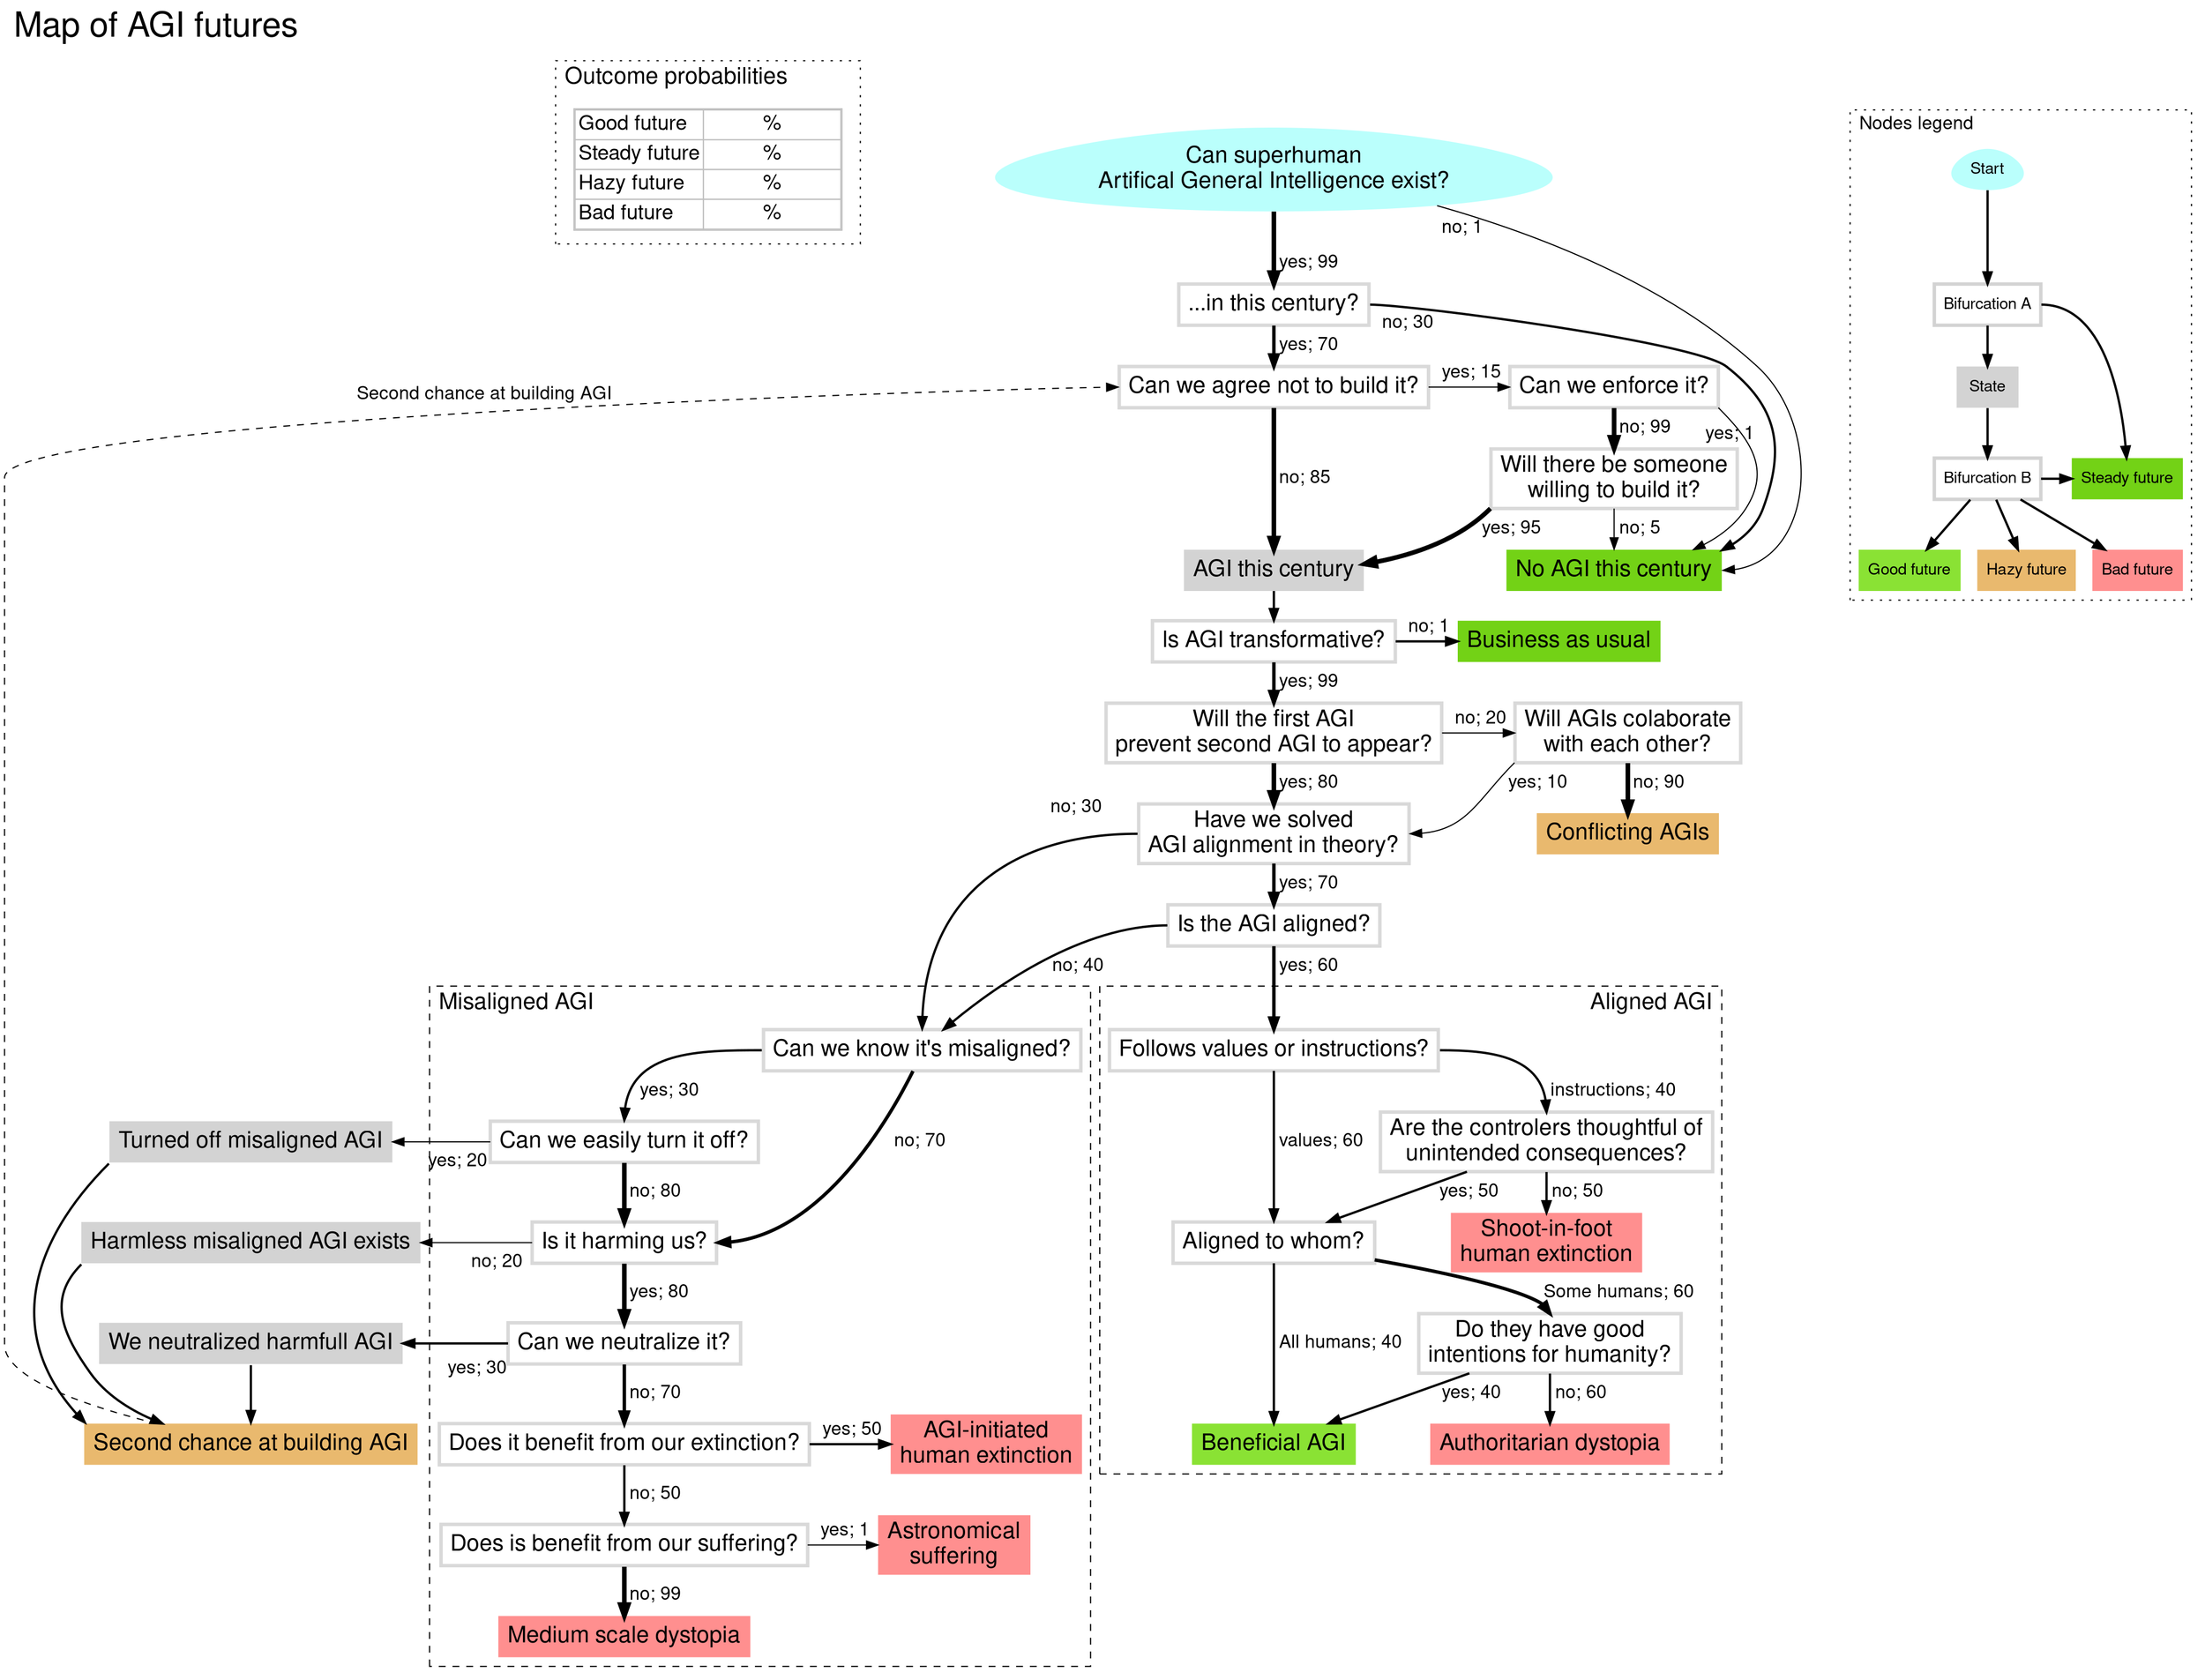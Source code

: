 
# Palette used:
# Steady end-node: #73d216 (chameleon mid)
# Good end-node: #8ae234   (chameleon highlight)
# Uncertain end-node: #e9b96e (chocolate higlight)
# Bad end-node: #ef2929	(scalet red highlight)
# State node: #d3d7cf	(aluminium mid)


digraph G {

  // x and y min-nodes-distance, defaults: 0.25 & 0.5
  nodesep="0.20" 
  ranksep="0.25" 
    
  graph [
    label="Map of AGI futures"
    labelloc = t
    labeljust = l
	fontname = "Helvetica,Arial,sans-serif"
	fontsize = 30
	layout = dot
	rankdir = TB
	newrank = true
	#splines=ortho
	#splines=curved
	splines=true
  ]  
  
  node [
        id="\N" // use the node name as svg id
        href="#\N"
	//	style=filled
	//	shape=rect
    	penwidth=3
    	color="#d9d9d9"
	//	pencolor="#00000044" // frames color
		fontname="Helvetica,Arial,sans-serif"
        fontsize=20 // 14 is default
	//	shape=plaintext
	    shape=box
	]

    edge [
        // use the nodes name as svg id; 
        // this might not be unique if graph has two similar arrows
        // \E includes edge position information :c, :sw, thus we use \T and \H instead.
        id="\T->\H"
        href="#\T" // we point to source node in FAQ, since it provides support for the choices.
    //	arrowsize=0.5
    	fontname="Helvetica,Arial,sans-serif"
        fontsize=16 // 14 is default
    //	labeldistance=3
    //	labelfontcolor="#00000080"
    	penwidth=2
    //	style=dotted // dotted style symbolizes data transfer
      
    ]


  subgraph cluster_outcomes {
    graph[
    #style=filled
    #color=lightgrey
    style=dotted
    #color=lightblue
    label="Outcome probabilities";
    fontsize = 20
    labelloc=t
    labeljust=l
    # margin="8,8"

    ]

  {
  
  node[
      color=grey
      fillcolor=none
      shape=box
      style=filled
      fontsize=18
      class="outcome-node"
  ] 

    outcomes [
        shape=plaintext
        label=< 
        <table cellspacing="0">
        <tr><td align="left">Good future</td><td width="120" id="good_future_value">%</td></tr>
        <tr><td align="left">Steady future</td><td id="steady_future_value">%</td></tr>
        <tr><td align="left">Hazy future</td><td id="uncertain_future_value">%</td></tr>
        <tr><td align="left">Bad future</td><td id="bad_future_value">%</td></tr>
        </table> 
        >
    ]

  }

  }



  // stylesheet = "https://g3doc.corp.google.com/frameworks/g3doc/includes/graphviz-style.css"
  can_agi_exist
  [
    label="Can superhuman\nArtifical General Intelligence exist?"
    //shape=diamond
    shape=egg
    // shape=trapezium
    // shape=plain
    //shape=oval
    //shape=box
    style=filled fillcolor="#bafffc" 
    color=none 
    class="start-node"
  ]

  
  
  {
      
  node[
      color=none
      //shape=rectangle
      shape=box
      //shape=egg
      style=filled
  ]
  
  ai_this_century [
    class="state-node"
    label= "AGI this century"
    fillcolor=lightgray
   ]

  {
  node[
    fillcolor="#e9b96e"
   class="end-node uncertain-future"
   ]
  second_chance_for_ai [
  ]
  
 conflicting_ais [label="Conflicting AGIs" ]
  }

  {
  node[
   fillcolor="#ff8f8f"
   class="end-node bad-future"
   ]
  astro_suffering
  medium_scale_dystopia
  ai_kills_humans
  aligned_ai_human_extinction
  authoritarian_dystopia
  }

  {
  node[
   class="end-node steady-future"
   ]
  no_ai_this_century [fillcolor="#73d216" ]
  business_as_usual [ label= "Business as usual" fillcolor="#73d216" ]
  }
  
  # agi_utopia [ label="AGI Utopia" fillcolor="#94ff8f"]
  agi_utopia [ 
    label="Beneficial AGI" 
    fillcolor="#8ae234"
    class="end-node good-future"
    ]
  # "Peaceful human extinction"[fillcolor="#e3b591"]
  
  {
  node[
   class="state-node"
   fillcolor=lightgray
   ]
 created_inefectual_ai 
 humans_killed_harmfull_ai 
 offed_misaligned_ai 
 }
 

  
  
  }
  
  will_ai_collaborate_with_ai [label="Will AGIs colaborate\nwith each other?" ]
  can_agi_exist_this_century [label="...in this century?"]
  
  can_agi_exist -> can_agi_exist_this_century [
      label=<&nbsp;yes; 99>
      #labeldistance=3
      weight=3 
      penwidth=4]
      
      
  no_ai_this_century [label="No AGI this century"]
  
  can_agi_exist -> no_ai_this_century [
      taillabel=<no; 1> 
      labeldistance=3
      tailport=c
      headport=e
      penwidth=1 
      weight=0
      ]
 can_agi_exist_this_century -> can_we_agree_no_ai [
     label=<&nbsp;yes; 70> 
     weight=10 
     penwidth=3]
  can_agi_exist_this_century -> no_ai_this_century [
      taillabel=<&nbsp;no; 30> 
      labeldistance=3.5
      tailport=e
      #headport=c
      penwidth=2
      weight=1
      ]
  is_alignment_problem_solved -> is_agi_aligned [
      label=<&nbsp;yes; 70> 
      #labeldistance=0
      tailport=s
      headport=n
      weight=10 
      penwidth=3]
 is_alignment_problem_solved -> can_we_detect_misaligned [
      taillabel=<&nbsp;no; 30> 
      labeldistance=6
      tailport=w
      headport=n
      weight=5
      penwidth=2]
  
  
  {rank=same can_we_agree_no_ai can_we_enforce_no_ai}
  
  can_we_agree_no_ai [label="Can we agree not to build it?"]
  can_we_enforce_no_ai [label= "Can we enforce it?"]
  
  can_we_agree_no_ai -> can_we_enforce_no_ai [
      label=<&nbsp;yes; 15> 
      #headport=c
      #tailport=c
      weight=1
      penwidth=1]
  can_we_agree_no_ai -> ai_this_century [
      label=<&nbsp;no; 85> 
      weight=20 
      penwidth=4]

  can_we_enforce_no_ai -> no_ai_this_century [
      taillabel=<&nbsp;yes; 1>
      labeldistance=2.5
      #headport=ne
      tailport=se
      weight=1
      penwidth=1]

  someone_wants_to_build_it[label="Will there be someone\nwilling to build it?"]
  can_we_enforce_no_ai -> someone_wants_to_build_it [
      label=<&nbsp;no; 99> 
      weight=8
      penwidth=4]
 
  someone_wants_to_build_it -> ai_this_century [
      label=<&nbsp;yes; 95> 
      tailport=sw
      headport=c
      weight=1 
      penwidth=4]
  someone_wants_to_build_it -> no_ai_this_century [
      label=<&nbsp;no; 5> 
      #headport=c
      #tailport=c
      weight=10
      penwidth=1]
  
  # "AGI this century" -> "Can AGI be aligned?" [weight=10 penwidth=5]

  is_agi_transformative[label="Is AGI transformative?"]
  {rank=same is_agi_transformative business_as_usual }
  ai_this_century -> is_agi_transformative[
      weight=5
      #minlen=1
      ]
  
  first_ai_kills_other_ais [label="Will the first AGI\nprevent second AGI to appear?"]
  
  is_agi_transformative -> first_ai_kills_other_ais [
      label=<&nbsp;yes; 99> 
      weight=15
      penwidth=3
      ]
  is_agi_transformative -> business_as_usual [
      label=<&nbsp;no; 1>
      tailport=c
      headport=c
      weight=1
    ]
  
  is_alignment_problem_solved [label="Have we solved\nAGI alignment in theory?"]
  
  first_ai_kills_other_ais -> is_alignment_problem_solved [
      label=<&nbsp;yes; 80> 
  weight=20
  penwidth=4
  ] 
  
  
  #{rank=same first_ai_kills_other_ais will_ai_collaborate_with_ai conflicting_ais}
  {rank=same first_ai_kills_other_ais will_ai_collaborate_with_ai}
   first_ai_kills_other_ais -> will_ai_collaborate_with_ai [
      label=<&nbsp;no; 20>
      #tailport=e
      #headport=n
      penwidth=1
      weight=1
      ]
 # first_ai_kills_other_ais -> "It's complicated..." [label=no]

  
  
  will_ai_collaborate_with_ai -> is_alignment_problem_solved [
    label=<&nbsp;yes; 10>
    penwidth=1
    weight=5
    tailport=sw
    headport=e
   ]
  
   #{rank=same will_ai_collaborate_with_ai conflicting_ais}
    will_ai_collaborate_with_ai -> conflicting_ais [
 
    label=<&nbsp;no; 90>
    penwidth=4
    weight=1
    #tailport=w
    #headport=c
   ]
 
  do_they_have_good_intentions [label="Do they have good\nintentions for humanity?"]
  are_they_thoughful [label="Are the controlers thoughtful of\nunintended consequences?"]
   
  aligned_to_whom [ label="Aligned to whom?" ]
  is_agi_aligned [label="Is the AGI aligned?"]

  is_agi_aligned -> agi_protects_users [
      label=<&nbsp;yes; 60> 
      #labeldistance=3.5
      #labelangle=25
      # this weight is crucial for the overall layout
      weight=10
      #weight=80 
      penwidth=3]
      
  is_agi_aligned -> can_we_detect_misaligned[
      label=<&nbsp;no; 40> 
      tailport=w
      headport=c
      weight=1
      penwidth=2
      ]
      
  
  subgraph cluster_aligned {
    graph [style="dashed"
            label="Aligned AGI"
            fontsize = 20
            labelloc=t
            labeljust=r
            ]
            
            
    aligned_to_whom -> agi_utopia [
        label=<&nbsp;All humans; 40> 
        weight=130 
        penwidth=2
    ]
    aligned_to_whom -> do_they_have_good_intentions [
        label=<&nbsp;Some humans; 60> 
        #tail
        #labeldistance=8
        #labelangle=15
        tailport=c
        headport=n
        weight=1
        penwidth=3]
    #"Aligned to whom?" -> "Does AGI decide to\nextinguish humans?" [label=<&nbsp;All sentient beings; 3> weight=1 penwidth=1]
    
    #"Does AGI decide to\nextinguish humans?" -> "Peaceful human extinction" [label=<yes; 20> penwidth=1]
    #"Does AGI decide to\nextinguish humans?" -> "AGI Utopia" [label=<no; 80> weight=80 penwidth=4]
 


    
    #agi_protects_users [label="Does the AGI protect its controlers?"]
    agi_protects_users [label="Follows values or instructions?"]
    
    agi_protects_users -> aligned_to_whom  [
        #label=<&nbsp;yes; 60>
        label=<&nbsp;values; 60> 
    tailport=s
    headport=n
    weight=200]
    
    agi_protects_users -> are_they_thoughful  [
        #label=<&nbsp;no; 40>
        label=<&nbsp;instructions; 40>
    tailport=e
    headport=n
    weight=1
    ]
 
    aligned_ai_human_extinction[ label="Shoot-in-foot\nhuman extinction" ]
    are_they_thoughful ->  aligned_ai_human_extinction [label=<&nbsp;no; 50>  weight=300]
    are_they_thoughful ->  aligned_to_whom [
        label=<&nbsp;yes; 50>  weight=1]
    
    do_they_have_good_intentions -> agi_utopia [
        label=<&nbsp;yes; 40>
        weight=0
        ]
    
    authoritarian_dystopia[label="Authoritarian dystopia"]
    do_they_have_good_intentions -> authoritarian_dystopia [
        label=<&nbsp;no; 60>
        ]
  }
  
 
  
  subgraph cluster_misaligned {
      
    
      
    graph [style="dashed"
    label="Misaligned AGI"
    fontsize = 20
    labelloc=t
    labeljust=l
    ]
    
    can_we_off_it [ label= "Can we easily turn it off?" ]
    
     
    can_we_detect_misaligned [label="Can we know it's misaligned?"]
    
    can_we_detect_misaligned -> can_we_off_it [
        label=<&nbsp;yes; 30> 
        tailport=w
        headport=n
        weight=2
        #tailport=s
        penwidth=2]
    
    
    ai_harms_humans [label="Is it harming us?"]
    
    can_we_detect_misaligned -> ai_harms_humans [
        label=<&nbsp;no; 70> 
        #tailport=s
        headport=e
        weight=1
        penwidth=3]
    
    
    
    can_we_off_it ->  ai_harms_humans [
        label=<&nbsp;no; 80>
    weight=10
    penwidth=4]
  
    humans_can_kill_ai [label="Can we neutralize it?"]
    
    
    ai_harms_humans -> humans_can_kill_ai [
        label=<&nbsp;yes; 80> 
        weight=15
        penwidth=4]
    
    wants_human_exctinction [label= "Does it benefit from our extinction?"]
    wants_human_suffering [label= "Does is benefit from our suffering?"]
    ai_kills_humans [label= "AGI-initiated\nhuman extinction"]
    
    
    humans_can_kill_ai -> wants_human_exctinction [
        label=<&nbsp;no; 70>
        weight=15
        penwidth=3]
 
    {rank=same wants_human_exctinction ai_kills_humans}
    wants_human_exctinction -> ai_kills_humans  [
        label=<&nbsp;yes; 50>
        weight=1
        #tailport=e
        #headport=w
        penwidth=2
        ]
        
        
    wants_human_exctinction -> wants_human_suffering [
        label=<&nbsp;no; 50> weight=1 penwidth=2]

    medium_scale_dystopia [ label= "Medium scale dystopia" ]
    wants_human_suffering -> medium_scale_dystopia [label=<&nbsp;no; 99> 
    penwidth=4
    tailport=s
    headport=n
    weight=2 
    
    ]

   astro_suffering [label="Astronomical\nsuffering"] 

   {rank=same wants_human_suffering astro_suffering }
   
    wants_human_suffering -> astro_suffering [
        label=<&nbsp;yes; 1> 
        penwidth=1
    #tailport=se
    #headport=c
    weight=1 
        ]


  }
  
  
  offed_misaligned_ai [label="Turned off misaligned AGI" ] 
  created_inefectual_ai [label="Harmless misaligned AGI exists" ]
  humans_killed_harmfull_ai [label="We neutralized harmfull AGI"]

  {rank=same can_we_off_it offed_misaligned_ai }
  {rank=same ai_harms_humans created_inefectual_ai}
  {rank=same humans_can_kill_ai humans_killed_harmfull_ai}

      
  {offed_misaligned_ai -> created_inefectual_ai -> humans_killed_harmfull_ai [
      style=invis
      weight=10
      ] }
     
  can_we_off_it -> offed_misaligned_ai [
        taillabel=<&nbsp;yes; 20>
        labeldistance=3.5
        labelangle=30
        tailport=w
        headport=c
        weight=2
        #tailport=sw
        penwidth=1]
    
  

  
  ai_harms_humans -> created_inefectual_ai [
      
      taillabel=<no; 20>
      labeldistance=3.5
      labelangle=30
      #xlabel=<We live<br/>harmless but misaligned AGI>
      #samehead=build_or_not_build 
      tailport=w
      headport=c
      weight=2
      penwidth=1]
  
  
 
  
  #"Can we agree not to build it?" [
  #    taillabel=<no; 20>
  #    labeldistance=3.5
  #    labelangle=20
  #    #xlabel=<We live<br/>harmless but misaligned AGI>
  #    #samehead=build_or_not_build 
  #    #headport=sw
  #    #headport=w
  #    #tailport=w
  #    weight=2
  #    penwidth=1]
  
 

  humans_can_kill_ai ->  humans_killed_harmfull_ai [
      taillabel=<yes; 30> 
      labeldistance=3.5
      labelangle=40
      #xlabel=<We destroyed<br/>bad AGI>
      #samehead=build_or_not_build 
      #headport=sw
      headport=c
      tailport=w
      weight=2
      penwidth=2
      ]
      
      
     
    offed_misaligned_ai -> second_chance_for_ai  [
    tailport=sw
    #tailport=s
    #headport=c
    headport=nw
    #samehead=created_inefectual_ai
    weight=0
    ] 
    
    created_inefectual_ai -> second_chance_for_ai [
     #tailport=w
    tailport=sw
    #headport=n
    #headport=c
    weight=1
    ]
    
    humans_killed_harmfull_ai -> second_chance_for_ai [
     tailport=s
     #tailport=s
     headport=n
     weight=10
     ]      
  
     
  second_chance_for_ai [label="Second chance at building AGI" ]
   
  second_chance_for_ai -> can_we_agree_no_ai [
      #taillabel=<yes; 20> 
      xlabel="Second chance at building AGI"
      #labeldistance=6
      style=dashed
      #labeldistance=4
      #labelangle=40
      #xlabel=<We turned-off<br/>bad AGI>
      #samehead=build_or_not_build 
      #tailport=nw
      #tailport=w
      headport=w
      #headport=sw
      #weight=50
      weight=1
      penwidth=1
      ]
  
  
  subgraph cluster_legend {



    graph[
    #style=filled
    #color=lightgrey
    style=dotted
    #color=lightblue
    label="Nodes legend";
    fontsize=16
    labelloc=t
    labeljust=l
    #margin="36,8"


    ]

  node[
      color=none
      shape=box
      style=filled
      class="legend-node"
      fontsize=14 
      # default fontsize is 14
  ] 

    edge [
        weight=5
    ]

    legend_start [class="start-node legend-node" label="Start"]
    legend_start [ 
        color=none
        shape=egg
        // shape=oval
        fillcolor="#bafffc" ]       
        
    da [ 
        color=lightgray
        fillcolor=none ] 
        
    db [ 
        color=lightgray
        fillcolor=none ] 
        
    state  [ label="State" 
    class="state-node legend-node" 
    fillcolor=lightgray ]   
    
    unchanged_future [ class="unchanged-future legend-node" label= "Steady future" fillcolor="#73d216" ] 
    good_future [ class="good-future legend-node" label="Good future"  fillcolor="#8ae234" ] 
    uncertain_future[ class="uncertain-future legend-node" label="Hazy future"  fillcolor="#e9b96e" ] 
    bad_future[class="bad-future legend-node" label="Bad future"  fillcolor="#ff8f8f" ] 

    da [ label= "Bifurcation A"]
    db [ label= "Bifurcation B"] 
    
    legend_start -> da -> state -> db [weight=2]
   
    da -> unchanged_future [tailport=e headport=c weight=0]
    
     { rank=same
    db -> unchanged_future 
         
     }
 
    db -> good_future
    db -> uncertain_future
    db -> bad_future
    
  }

  
  
  
}
